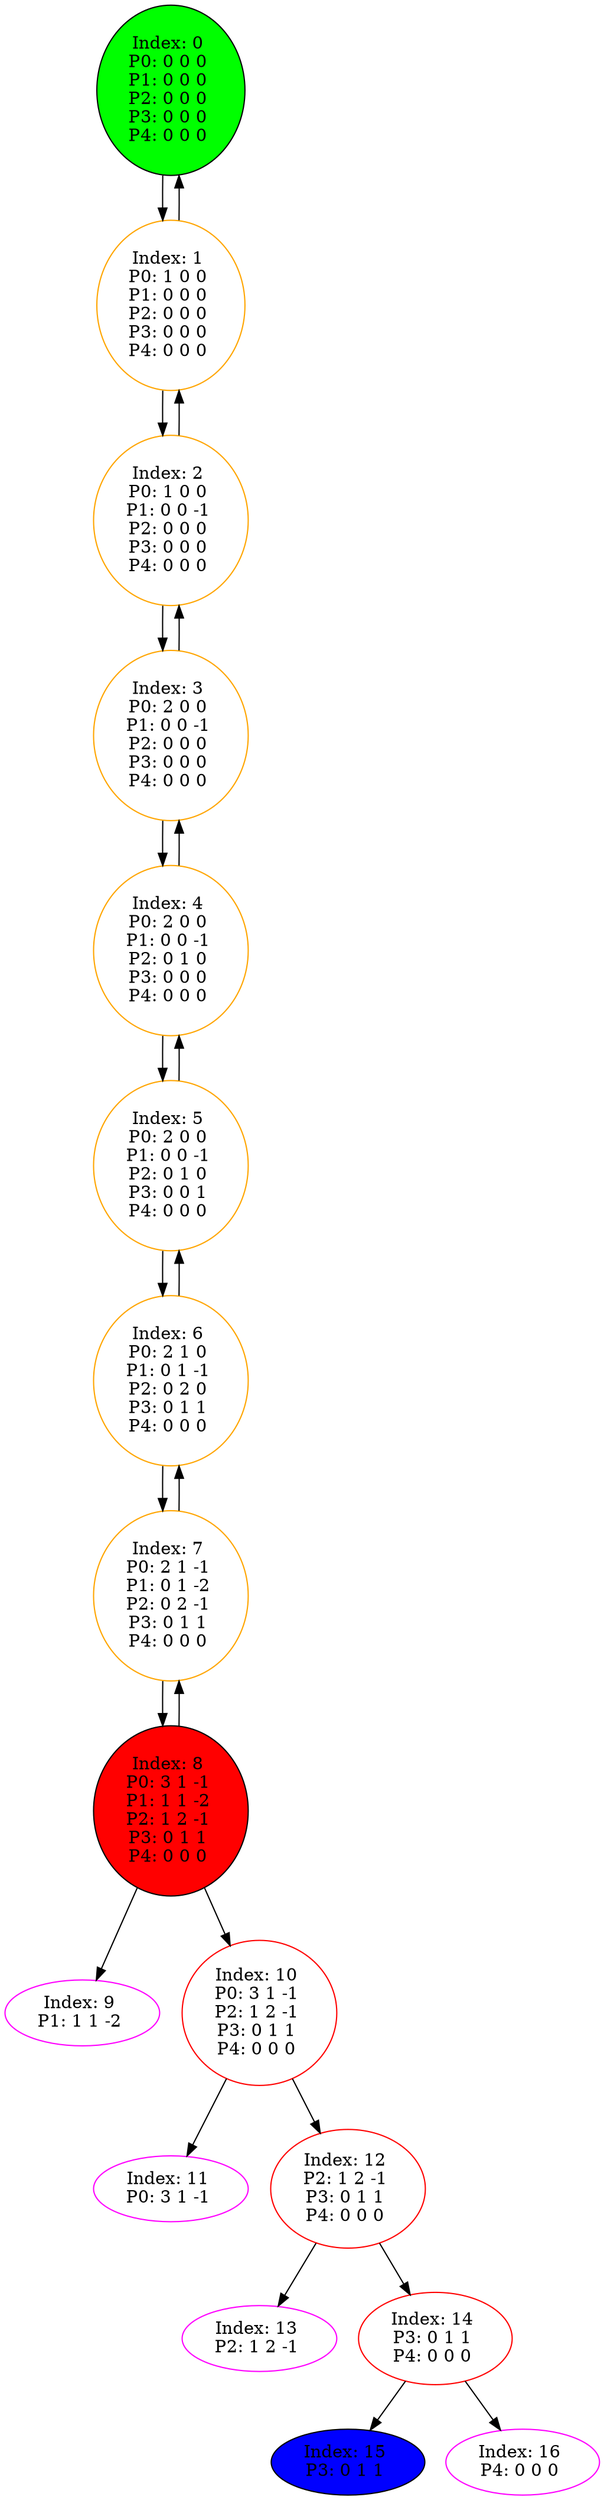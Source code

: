 digraph G {
color = "black"
0[label = "Index: 0 
P0: 0 0 0 
P1: 0 0 0 
P2: 0 0 0 
P3: 0 0 0 
P4: 0 0 0 
", style="filled", fillcolor = "green"]
1[label = "Index: 1 
P0: 1 0 0 
P1: 0 0 0 
P2: 0 0 0 
P3: 0 0 0 
P4: 0 0 0 
", color = "orange"]
2[label = "Index: 2 
P0: 1 0 0 
P1: 0 0 -1 
P2: 0 0 0 
P3: 0 0 0 
P4: 0 0 0 
", color = "orange"]
3[label = "Index: 3 
P0: 2 0 0 
P1: 0 0 -1 
P2: 0 0 0 
P3: 0 0 0 
P4: 0 0 0 
", color = "orange"]
4[label = "Index: 4 
P0: 2 0 0 
P1: 0 0 -1 
P2: 0 1 0 
P3: 0 0 0 
P4: 0 0 0 
", color = "orange"]
5[label = "Index: 5 
P0: 2 0 0 
P1: 0 0 -1 
P2: 0 1 0 
P3: 0 0 1 
P4: 0 0 0 
", color = "orange"]
6[label = "Index: 6 
P0: 2 1 0 
P1: 0 1 -1 
P2: 0 2 0 
P3: 0 1 1 
P4: 0 0 0 
", color = "orange"]
7[label = "Index: 7 
P0: 2 1 -1 
P1: 0 1 -2 
P2: 0 2 -1 
P3: 0 1 1 
P4: 0 0 0 
", color = "orange"]
8[label = "Index: 8 
P0: 3 1 -1 
P1: 1 1 -2 
P2: 1 2 -1 
P3: 0 1 1 
P4: 0 0 0 
", style="filled", fillcolor = "red"]
9[label = "Index: 9 
P1: 1 1 -2 
", color = "fuchsia"]
10[label = "Index: 10 
P0: 3 1 -1 
P2: 1 2 -1 
P3: 0 1 1 
P4: 0 0 0 
", color = "red"]
11[label = "Index: 11 
P0: 3 1 -1 
", color = "fuchsia"]
12[label = "Index: 12 
P2: 1 2 -1 
P3: 0 1 1 
P4: 0 0 0 
", color = "red"]
13[label = "Index: 13 
P2: 1 2 -1 
", color = "fuchsia"]
14[label = "Index: 14 
P3: 0 1 1 
P4: 0 0 0 
", color = "red"]
15[label = "Index: 15 
P3: 0 1 1 
", style="filled", fillcolor = "blue"]
16[label = "Index: 16 
P4: 0 0 0 
", color = "fuchsia"]
0 -> 1

1 -> 0
1 -> 2

2 -> 1
2 -> 3

3 -> 2
3 -> 4

4 -> 3
4 -> 5

5 -> 4
5 -> 6

6 -> 5
6 -> 7

7 -> 6
7 -> 8

8 -> 7
8 -> 10
8 -> 9

10 -> 12
10 -> 11

12 -> 14
12 -> 13

14 -> 16
14 -> 15

}
